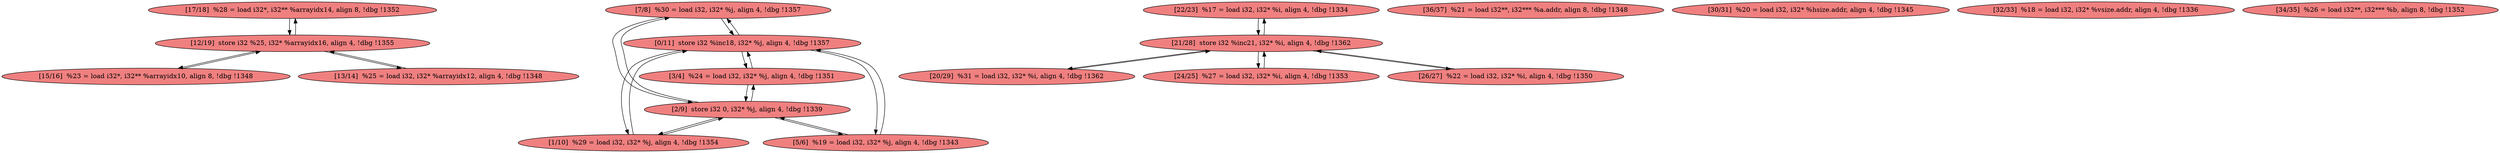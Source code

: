 
digraph G {


node489 [fillcolor=lightcoral,label="[17/18]  %28 = load i32*, i32** %arrayidx14, align 8, !dbg !1352",shape=ellipse,style=filled ]
node487 [fillcolor=lightcoral,label="[7/8]  %30 = load i32, i32* %j, align 4, !dbg !1357",shape=ellipse,style=filled ]
node476 [fillcolor=lightcoral,label="[22/23]  %17 = load i32, i32* %i, align 4, !dbg !1334",shape=ellipse,style=filled ]
node483 [fillcolor=lightcoral,label="[36/37]  %21 = load i32**, i32*** %a.addr, align 8, !dbg !1348",shape=ellipse,style=filled ]
node475 [fillcolor=lightcoral,label="[5/6]  %19 = load i32, i32* %j, align 4, !dbg !1343",shape=ellipse,style=filled ]
node474 [fillcolor=lightcoral,label="[20/29]  %31 = load i32, i32* %i, align 4, !dbg !1362",shape=ellipse,style=filled ]
node471 [fillcolor=lightcoral,label="[0/11]  store i32 %inc18, i32* %j, align 4, !dbg !1357",shape=ellipse,style=filled ]
node473 [fillcolor=lightcoral,label="[2/9]  store i32 0, i32* %j, align 4, !dbg !1339",shape=ellipse,style=filled ]
node478 [fillcolor=lightcoral,label="[1/10]  %29 = load i32, i32* %j, align 4, !dbg !1354",shape=ellipse,style=filled ]
node472 [fillcolor=lightcoral,label="[12/19]  store i32 %25, i32* %arrayidx16, align 4, !dbg !1355",shape=ellipse,style=filled ]
node477 [fillcolor=lightcoral,label="[30/31]  %20 = load i32, i32* %hsize.addr, align 4, !dbg !1345",shape=ellipse,style=filled ]
node486 [fillcolor=lightcoral,label="[15/16]  %23 = load i32*, i32** %arrayidx10, align 8, !dbg !1348",shape=ellipse,style=filled ]
node479 [fillcolor=lightcoral,label="[24/25]  %27 = load i32, i32* %i, align 4, !dbg !1353",shape=ellipse,style=filled ]
node480 [fillcolor=lightcoral,label="[21/28]  store i32 %inc21, i32* %i, align 4, !dbg !1362",shape=ellipse,style=filled ]
node481 [fillcolor=lightcoral,label="[32/33]  %18 = load i32, i32* %vsize.addr, align 4, !dbg !1336",shape=ellipse,style=filled ]
node482 [fillcolor=lightcoral,label="[34/35]  %26 = load i32**, i32*** %b, align 8, !dbg !1352",shape=ellipse,style=filled ]
node484 [fillcolor=lightcoral,label="[3/4]  %24 = load i32, i32* %j, align 4, !dbg !1351",shape=ellipse,style=filled ]
node488 [fillcolor=lightcoral,label="[13/14]  %25 = load i32, i32* %arrayidx12, align 4, !dbg !1348",shape=ellipse,style=filled ]
node485 [fillcolor=lightcoral,label="[26/27]  %22 = load i32, i32* %i, align 4, !dbg !1350",shape=ellipse,style=filled ]

node471->node487 [ ]
node487->node471 [ ]
node480->node474 [ ]
node473->node478 [ ]
node475->node473 [ ]
node474->node480 [ ]
node473->node475 [ ]
node472->node489 [ ]
node478->node471 [ ]
node471->node478 [ ]
node485->node480 [ ]
node489->node472 [ ]
node472->node486 [ ]
node476->node480 [ ]
node480->node476 [ ]
node473->node487 [ ]
node478->node473 [ ]
node471->node475 [ ]
node480->node485 [ ]
node471->node484 [ ]
node480->node479 [ ]
node484->node473 [ ]
node486->node472 [ ]
node484->node471 [ ]
node487->node473 [ ]
node473->node484 [ ]
node488->node472 [ ]
node472->node488 [ ]
node479->node480 [ ]
node475->node471 [ ]


}
